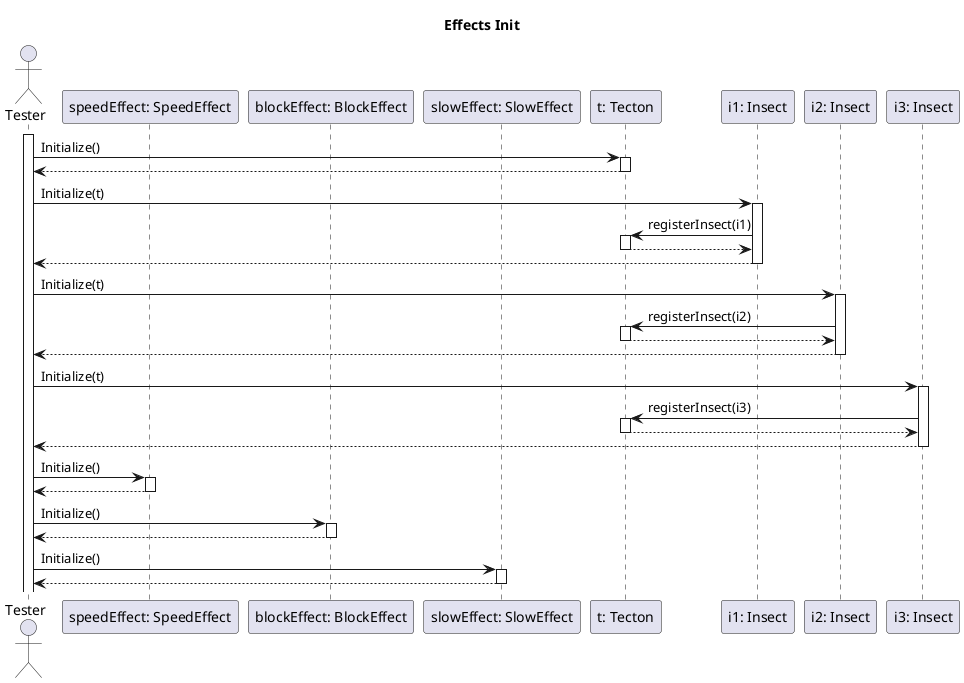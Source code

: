 @startuml Effects Init

title Effects Init

actor "Tester" as tester

participant "speedEffect: SpeedEffect" as speed
participant "blockEffect: BlockEffect" as block
participant "slowEffect: SlowEffect" as slow

participant "t: Tecton" as t

participant "i1: Insect" as i1
participant "i2: Insect" as i2
participant "i3: Insect" as i3

activate tester

tester -> t: Initialize()
activate t
t --> tester
deactivate t

tester -> i1: Initialize(t)
activate i1
i1 -> t: registerInsect(i1)
activate t
t --> i1
deactivate t
i1 --> tester
deactivate i1

tester -> i2: Initialize(t)
activate i2
i2 -> t: registerInsect(i2)
activate t
t --> i2
deactivate t
i2 --> tester
deactivate i2

tester -> i3: Initialize(t)
activate i3
i3 -> t: registerInsect(i3)
activate t
t --> i3
deactivate t
i3 --> tester
deactivate i3

tester -> speed: Initialize()
activate speed
speed --> tester
deactivate speed

tester -> block: Initialize()
activate block
block --> tester
deactivate block

tester -> slow: Initialize()
activate slow
slow --> tester
deactivate slow

@enduml